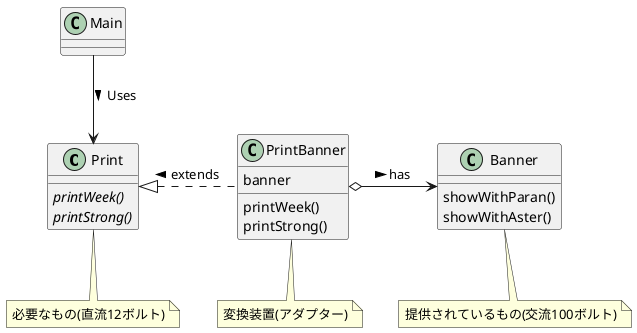 @startuml
class Print {
  {abstract} printWeek()
  {abstract} printStrong()
}
note bottom:必要なもの(直流12ボルト)
class PrintBanner {
  banner
  printWeek()
  printStrong()
}
note bottom:変換装置(アダプター)
class Banner {
  showWithParan()
  showWithAster()
}
note bottom:提供されているもの(交流100ボルト)
class Main {
}
Print <-up- Main : Uses <
Print <|.right. PrintBanner : extends <
Banner <-left-o PrintBanner : has <
@enduml
